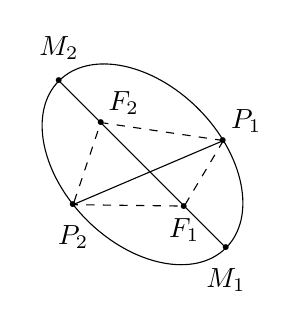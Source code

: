 \begin{tikzpicture}[rotate=-45,xscale=1.5]
	\path 
		(0:1) coordinate (M1) node[scale=2]{.} node[below=4pt]{$M_1$}
		(180:1) coordinate (M2) node[scale=2]{.} node[above=4pt]{$M_2$}
		(0:.5) coordinate (F1) node[scale=2]{.} node[below=1pt]{$F_1$}
		(180:.5) coordinate (F2) node[scale=2]{.} node[above right=-1pt]{$F_2$}
		(70:1) coordinate (P1) node[scale=2]{.} node[above right=-1pt]{$P_1$}
		(-100:1) coordinate (P2) node[scale=2]{.} node[below=4pt]{$P_2$}
		;
		
	\draw 
		circle(1)
		(M1) -- (M2)
		(P1) -- (P2)	
	;	
	\draw[dashed]
		(P1) -- (F1) -- (P2)
		(P1) -- (F2) -- (P2)
	;
\end{tikzpicture}
